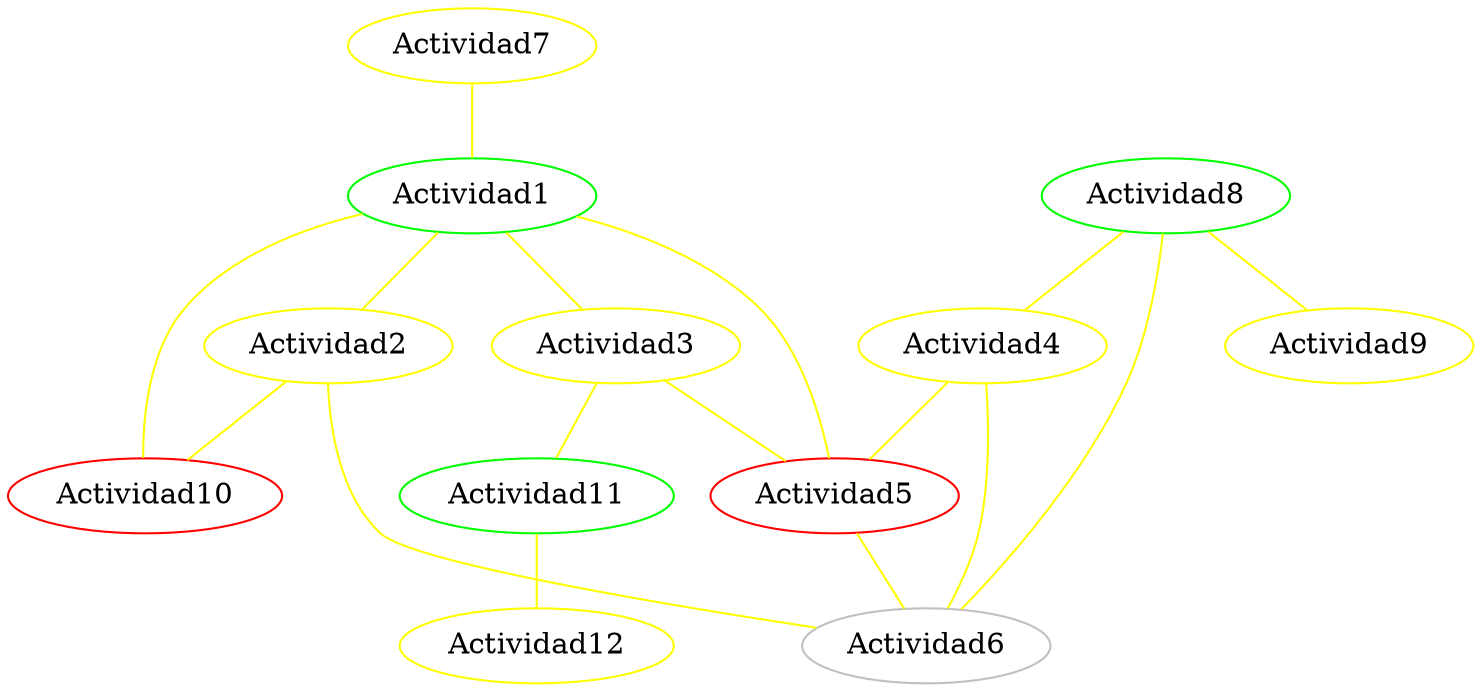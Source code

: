 strict graph G {
  1 [ color="green" label="Actividad1" ];
  2 [ color="yellow" label="Actividad2" ];
  3 [ color="red" label="Actividad10" ];
  4 [ color="yellow" label="Actividad3" ];
  5 [ color="red" label="Actividad5" ];
  6 [ color="green" label="Actividad8" ];
  7 [ color="yellow" label="Actividad4" ];
  8 [ color="gray" label="Actividad6" ];
  9 [ color="yellow" label="Actividad9" ];
  10 [ color="yellow" label="Actividad7" ];
  11 [ color="green" label="Actividad11" ];
  12 [ color="yellow" label="Actividad12" ];
  1 -- 2 [ color="yellow" ];
  1 -- 3 [ color="yellow" ];
  2 -- 3 [ color="yellow" ];
  1 -- 4 [ color="yellow" ];
  1 -- 5 [ color="yellow" ];
  4 -- 5 [ color="yellow" ];
  6 -- 7 [ color="yellow" ];
  6 -- 8 [ color="yellow" ];
  7 -- 8 [ color="yellow" ];
  7 -- 5 [ color="yellow" ];
  5 -- 8 [ color="yellow" ];
  6 -- 9 [ color="yellow" ];
  10 -- 1 [ color="yellow" ];
  4 -- 11 [ color="yellow" ];
  2 -- 8 [ color="yellow" ];
  11 -- 12 [ color="yellow" ];
}
